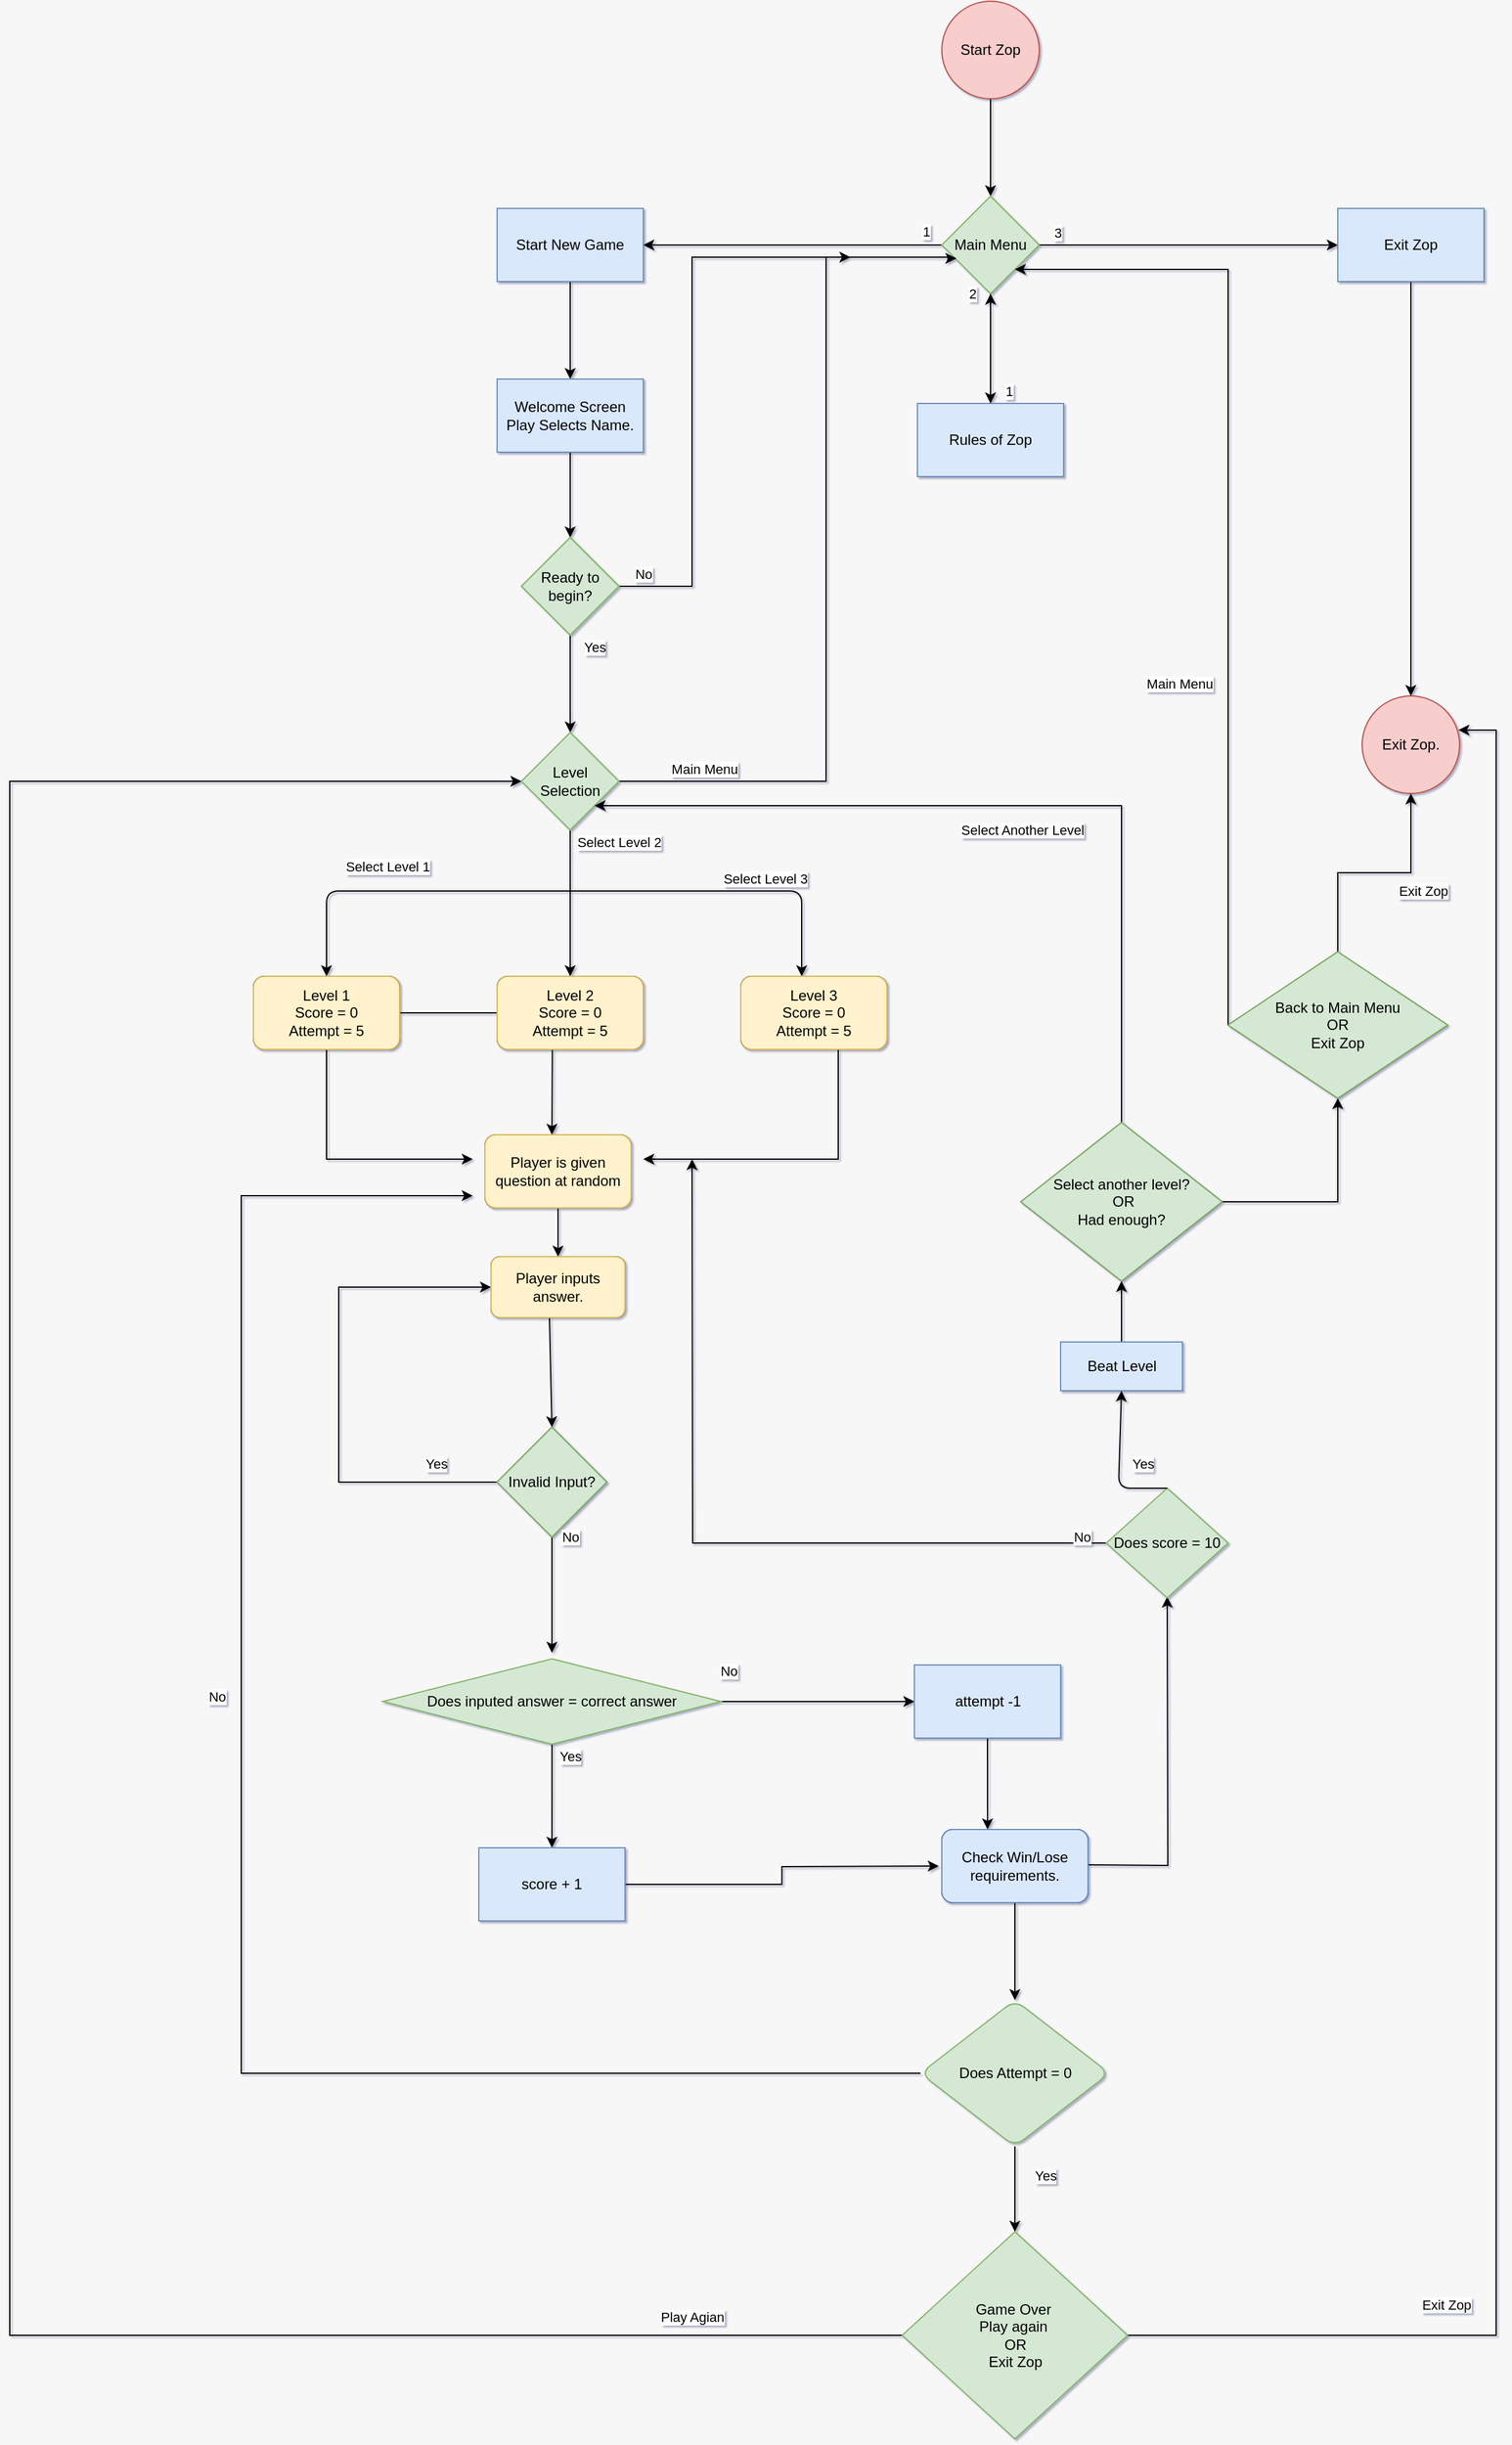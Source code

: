 <mxfile version="13.9.5" type="device"><diagram id="5cixuXnibc9ZA4c3CrVs" name="Page-1"><mxGraphModel dx="2272" dy="846" grid="0" gridSize="10" guides="1" tooltips="1" connect="1" arrows="1" fold="1" page="1" pageScale="1" pageWidth="850" pageHeight="1100" background="#F7F7F7" math="0" shadow="1"><root><mxCell id="0"/><mxCell id="1" parent="0"/><mxCell id="LS1hPmwzk293G1CbhLZp-14" value="" style="edgeStyle=orthogonalEdgeStyle;rounded=0;orthogonalLoop=1;jettySize=auto;html=1;" parent="1" source="LS1hPmwzk293G1CbhLZp-1" target="LS1hPmwzk293G1CbhLZp-13" edge="1"><mxGeometry relative="1" as="geometry"/></mxCell><mxCell id="LS1hPmwzk293G1CbhLZp-1" value="Start Zop" style="ellipse;whiteSpace=wrap;html=1;aspect=fixed;fillColor=#f8cecc;strokeColor=#b85450;" parent="1" vertex="1"><mxGeometry x="385" y="40" width="80" height="80" as="geometry"/></mxCell><mxCell id="LS1hPmwzk293G1CbhLZp-16" value="3" style="edgeStyle=orthogonalEdgeStyle;rounded=0;orthogonalLoop=1;jettySize=auto;html=1;" parent="1" source="LS1hPmwzk293G1CbhLZp-13" target="LS1hPmwzk293G1CbhLZp-15" edge="1"><mxGeometry x="-0.878" y="10" relative="1" as="geometry"><mxPoint as="offset"/></mxGeometry></mxCell><mxCell id="LS1hPmwzk293G1CbhLZp-18" value="1" style="edgeStyle=orthogonalEdgeStyle;rounded=0;orthogonalLoop=1;jettySize=auto;html=1;" parent="1" source="LS1hPmwzk293G1CbhLZp-13" target="LS1hPmwzk293G1CbhLZp-17" edge="1"><mxGeometry x="-0.894" y="-11" relative="1" as="geometry"><mxPoint as="offset"/></mxGeometry></mxCell><mxCell id="LS1hPmwzk293G1CbhLZp-20" value="2" style="edgeStyle=orthogonalEdgeStyle;rounded=0;orthogonalLoop=1;jettySize=auto;html=1;" parent="1" source="LS1hPmwzk293G1CbhLZp-13" target="LS1hPmwzk293G1CbhLZp-19" edge="1"><mxGeometry x="-1" y="-15" relative="1" as="geometry"><mxPoint as="offset"/></mxGeometry></mxCell><mxCell id="LS1hPmwzk293G1CbhLZp-13" value="Main Menu" style="rhombus;whiteSpace=wrap;html=1;fillColor=#d5e8d4;strokeColor=#82b366;" parent="1" vertex="1"><mxGeometry x="385" y="200" width="80" height="80" as="geometry"/></mxCell><mxCell id="LS1hPmwzk293G1CbhLZp-15" value="Exit Zop" style="whiteSpace=wrap;html=1;" parent="1" vertex="1"><mxGeometry x="710" y="210" width="120" height="60" as="geometry"/></mxCell><mxCell id="LS1hPmwzk293G1CbhLZp-27" value="" style="edgeStyle=orthogonalEdgeStyle;rounded=0;orthogonalLoop=1;jettySize=auto;html=1;" parent="1" source="LS1hPmwzk293G1CbhLZp-17" target="LS1hPmwzk293G1CbhLZp-26" edge="1"><mxGeometry relative="1" as="geometry"/></mxCell><mxCell id="LS1hPmwzk293G1CbhLZp-17" value="Start New Game" style="whiteSpace=wrap;html=1;" parent="1" vertex="1"><mxGeometry x="20" y="210" width="120" height="60" as="geometry"/></mxCell><mxCell id="LS1hPmwzk293G1CbhLZp-25" value="1" style="edgeStyle=orthogonalEdgeStyle;rounded=0;orthogonalLoop=1;jettySize=auto;html=1;entryX=0.5;entryY=1;entryDx=0;entryDy=0;" parent="1" source="LS1hPmwzk293G1CbhLZp-19" target="LS1hPmwzk293G1CbhLZp-13" edge="1"><mxGeometry x="-0.778" y="-15" relative="1" as="geometry"><mxPoint as="offset"/></mxGeometry></mxCell><mxCell id="LS1hPmwzk293G1CbhLZp-19" value="Rules of Zop" style="whiteSpace=wrap;html=1;" parent="1" vertex="1"><mxGeometry x="365" y="370" width="120" height="60" as="geometry"/></mxCell><mxCell id="LS1hPmwzk293G1CbhLZp-23" value="Exit Zop." style="ellipse;whiteSpace=wrap;html=1;aspect=fixed;fillColor=#f8cecc;strokeColor=#b85450;" parent="1" vertex="1"><mxGeometry x="730" y="610" width="80" height="80" as="geometry"/></mxCell><mxCell id="LS1hPmwzk293G1CbhLZp-24" value="" style="endArrow=classic;html=1;exitX=0.5;exitY=1;exitDx=0;exitDy=0;entryX=0.5;entryY=0;entryDx=0;entryDy=0;" parent="1" source="LS1hPmwzk293G1CbhLZp-15" target="LS1hPmwzk293G1CbhLZp-23" edge="1"><mxGeometry width="50" height="50" relative="1" as="geometry"><mxPoint x="490" y="540" as="sourcePoint"/><mxPoint x="774" y="980" as="targetPoint"/></mxGeometry></mxCell><mxCell id="LS1hPmwzk293G1CbhLZp-29" value="" style="edgeStyle=orthogonalEdgeStyle;rounded=0;orthogonalLoop=1;jettySize=auto;html=1;" parent="1" source="LS1hPmwzk293G1CbhLZp-26" target="LS1hPmwzk293G1CbhLZp-28" edge="1"><mxGeometry relative="1" as="geometry"/></mxCell><mxCell id="LS1hPmwzk293G1CbhLZp-26" value="Welcome Screen&lt;br&gt;Play Selects Name." style="whiteSpace=wrap;html=1;fillColor=#dae8fc;strokeColor=#6c8ebf;" parent="1" vertex="1"><mxGeometry x="20" y="350" width="120" height="60" as="geometry"/></mxCell><mxCell id="LS1hPmwzk293G1CbhLZp-30" style="edgeStyle=orthogonalEdgeStyle;rounded=0;orthogonalLoop=1;jettySize=auto;html=1;entryX=0.15;entryY=0.638;entryDx=0;entryDy=0;entryPerimeter=0;" parent="1" source="LS1hPmwzk293G1CbhLZp-28" target="LS1hPmwzk293G1CbhLZp-13" edge="1"><mxGeometry relative="1" as="geometry"><mxPoint x="390" y="250" as="targetPoint"/><Array as="points"><mxPoint x="180" y="520"/><mxPoint x="180" y="250"/><mxPoint x="390" y="250"/><mxPoint x="390" y="251"/></Array></mxGeometry></mxCell><mxCell id="LS1hPmwzk293G1CbhLZp-31" value="No" style="edgeLabel;html=1;align=center;verticalAlign=middle;resizable=0;points=[];" parent="LS1hPmwzk293G1CbhLZp-30" vertex="1" connectable="0"><mxGeometry x="-0.523" y="-1" relative="1" as="geometry"><mxPoint x="-41" y="60" as="offset"/></mxGeometry></mxCell><mxCell id="LS1hPmwzk293G1CbhLZp-33" value="Yes" style="edgeStyle=orthogonalEdgeStyle;rounded=0;orthogonalLoop=1;jettySize=auto;html=1;" parent="1" source="LS1hPmwzk293G1CbhLZp-28" target="LS1hPmwzk293G1CbhLZp-32" edge="1"><mxGeometry x="-0.75" y="20" relative="1" as="geometry"><mxPoint as="offset"/></mxGeometry></mxCell><mxCell id="LS1hPmwzk293G1CbhLZp-28" value="Ready to begin?" style="rhombus;whiteSpace=wrap;html=1;fillColor=#d5e8d4;strokeColor=#82b366;" parent="1" vertex="1"><mxGeometry x="40" y="480" width="80" height="80" as="geometry"/></mxCell><mxCell id="LS1hPmwzk293G1CbhLZp-34" value="Main Menu" style="edgeStyle=orthogonalEdgeStyle;rounded=0;orthogonalLoop=1;jettySize=auto;html=1;" parent="1" source="LS1hPmwzk293G1CbhLZp-32" edge="1"><mxGeometry x="-0.774" y="10" relative="1" as="geometry"><mxPoint x="310" y="250" as="targetPoint"/><Array as="points"><mxPoint x="290" y="680"/></Array><mxPoint as="offset"/></mxGeometry></mxCell><mxCell id="LS1hPmwzk293G1CbhLZp-40" value="Select Level 2" style="edgeStyle=orthogonalEdgeStyle;rounded=0;orthogonalLoop=1;jettySize=auto;html=1;entryX=0.5;entryY=0;entryDx=0;entryDy=0;" parent="1" source="LS1hPmwzk293G1CbhLZp-32" edge="1"><mxGeometry x="-0.833" y="40" relative="1" as="geometry"><mxPoint x="80" y="840" as="targetPoint"/><mxPoint as="offset"/></mxGeometry></mxCell><mxCell id="LS1hPmwzk293G1CbhLZp-32" value="Level Selection" style="rhombus;whiteSpace=wrap;html=1;fillColor=#d5e8d4;strokeColor=#82b366;" parent="1" vertex="1"><mxGeometry x="40" y="640" width="80" height="80" as="geometry"/></mxCell><mxCell id="LS1hPmwzk293G1CbhLZp-41" value="Select Level 1" style="endArrow=classic;html=1;entryX=0.5;entryY=0;entryDx=0;entryDy=0;" parent="1" target="LS1hPmwzk293G1CbhLZp-43" edge="1"><mxGeometry x="0.143" y="-20" width="50" height="50" relative="1" as="geometry"><mxPoint x="90" y="770" as="sourcePoint"/><mxPoint x="-110" y="820" as="targetPoint"/><Array as="points"><mxPoint x="-120" y="770"/></Array><mxPoint as="offset"/></mxGeometry></mxCell><mxCell id="LS1hPmwzk293G1CbhLZp-42" value="Select Level 3" style="endArrow=classic;html=1;entryX=0.5;entryY=0;entryDx=0;entryDy=0;" parent="1" edge="1"><mxGeometry x="0.231" y="10" width="50" height="50" relative="1" as="geometry"><mxPoint x="80" y="770" as="sourcePoint"/><mxPoint x="270" y="840" as="targetPoint"/><Array as="points"><mxPoint x="270" y="770"/></Array><mxPoint as="offset"/></mxGeometry></mxCell><mxCell id="LS1hPmwzk293G1CbhLZp-47" value="" style="edgeStyle=orthogonalEdgeStyle;rounded=0;orthogonalLoop=1;jettySize=auto;html=1;" parent="1" source="LS1hPmwzk293G1CbhLZp-43" edge="1"><mxGeometry relative="1" as="geometry"><mxPoint x="65" y="970" as="targetPoint"/></mxGeometry></mxCell><mxCell id="LS1hPmwzk293G1CbhLZp-56" style="edgeStyle=orthogonalEdgeStyle;rounded=0;orthogonalLoop=1;jettySize=auto;html=1;" parent="1" source="LS1hPmwzk293G1CbhLZp-43" edge="1"><mxGeometry relative="1" as="geometry"><mxPoint y="990" as="targetPoint"/><Array as="points"><mxPoint x="-120" y="990"/></Array></mxGeometry></mxCell><mxCell id="LS1hPmwzk293G1CbhLZp-43" value="Level 1&lt;br&gt;Score = 0&lt;br&gt;Attempt = 5" style="rounded=1;whiteSpace=wrap;html=1;" parent="1" vertex="1"><mxGeometry x="-180" y="840" width="120" height="60" as="geometry"/></mxCell><mxCell id="LS1hPmwzk293G1CbhLZp-54" value="Level 2&lt;br&gt;Score = 0&lt;br&gt;Attempt = 5" style="rounded=1;whiteSpace=wrap;html=1;" parent="1" vertex="1"><mxGeometry x="20" y="840" width="120" height="60" as="geometry"/></mxCell><mxCell id="LS1hPmwzk293G1CbhLZp-57" style="edgeStyle=orthogonalEdgeStyle;rounded=0;orthogonalLoop=1;jettySize=auto;html=1;" parent="1" source="LS1hPmwzk293G1CbhLZp-55" edge="1"><mxGeometry relative="1" as="geometry"><mxPoint x="140" y="990" as="targetPoint"/><Array as="points"><mxPoint x="300" y="990"/></Array></mxGeometry></mxCell><mxCell id="LS1hPmwzk293G1CbhLZp-55" value="Level 3&lt;br&gt;Score = 0&lt;br&gt;Attempt = 5" style="rounded=1;whiteSpace=wrap;html=1;" parent="1" vertex="1"><mxGeometry x="220" y="840" width="120" height="60" as="geometry"/></mxCell><mxCell id="LS1hPmwzk293G1CbhLZp-63" value="Yes" style="edgeStyle=orthogonalEdgeStyle;rounded=0;orthogonalLoop=1;jettySize=auto;html=1;entryX=0;entryY=0.5;entryDx=0;entryDy=0;" parent="1" source="LS1hPmwzk293G1CbhLZp-62" target="LS1hPmwzk293G1CbhLZp-67" edge="1"><mxGeometry x="-0.759" y="-15" relative="1" as="geometry"><mxPoint y="1120" as="targetPoint"/><Array as="points"><mxPoint x="-110" y="1255"/><mxPoint x="-110" y="1095"/></Array><mxPoint as="offset"/></mxGeometry></mxCell><mxCell id="LS1hPmwzk293G1CbhLZp-70" value="No" style="edgeStyle=orthogonalEdgeStyle;rounded=0;orthogonalLoop=1;jettySize=auto;html=1;" parent="1" source="LS1hPmwzk293G1CbhLZp-62" edge="1"><mxGeometry x="-1" y="15" relative="1" as="geometry"><mxPoint x="65" y="1395" as="targetPoint"/><mxPoint as="offset"/></mxGeometry></mxCell><mxCell id="LS1hPmwzk293G1CbhLZp-62" value="Invalid Input?" style="rhombus;whiteSpace=wrap;html=1;" parent="1" vertex="1"><mxGeometry x="20" y="1210" width="90" height="90" as="geometry"/></mxCell><mxCell id="LS1hPmwzk293G1CbhLZp-66" style="edgeStyle=orthogonalEdgeStyle;rounded=0;orthogonalLoop=1;jettySize=auto;html=1;" parent="1" source="LS1hPmwzk293G1CbhLZp-64" edge="1"><mxGeometry relative="1" as="geometry"><mxPoint x="70" y="1070" as="targetPoint"/></mxGeometry></mxCell><mxCell id="LS1hPmwzk293G1CbhLZp-64" value="Player is given question at random" style="rounded=1;whiteSpace=wrap;html=1;" parent="1" vertex="1"><mxGeometry x="10" y="970" width="120" height="60" as="geometry"/></mxCell><mxCell id="LS1hPmwzk293G1CbhLZp-67" value="Player inputs answer." style="rounded=1;whiteSpace=wrap;html=1;" parent="1" vertex="1"><mxGeometry x="15" y="1070" width="110" height="50" as="geometry"/></mxCell><mxCell id="LS1hPmwzk293G1CbhLZp-68" value="" style="endArrow=classic;html=1;exitX=0.436;exitY=1;exitDx=0;exitDy=0;exitPerimeter=0;entryX=0.5;entryY=0;entryDx=0;entryDy=0;" parent="1" source="LS1hPmwzk293G1CbhLZp-67" target="LS1hPmwzk293G1CbhLZp-62" edge="1"><mxGeometry width="50" height="50" relative="1" as="geometry"><mxPoint x="490" y="1270" as="sourcePoint"/><mxPoint x="540" y="1220" as="targetPoint"/></mxGeometry></mxCell><mxCell id="LS1hPmwzk293G1CbhLZp-73" value="Yes" style="edgeStyle=orthogonalEdgeStyle;rounded=0;orthogonalLoop=1;jettySize=auto;html=1;" parent="1" source="LS1hPmwzk293G1CbhLZp-71" target="LS1hPmwzk293G1CbhLZp-72" edge="1"><mxGeometry x="-0.764" y="15" relative="1" as="geometry"><mxPoint as="offset"/></mxGeometry></mxCell><mxCell id="LS1hPmwzk293G1CbhLZp-75" value="No" style="edgeStyle=orthogonalEdgeStyle;rounded=0;orthogonalLoop=1;jettySize=auto;html=1;" parent="1" source="LS1hPmwzk293G1CbhLZp-71" target="LS1hPmwzk293G1CbhLZp-74" edge="1"><mxGeometry x="-0.921" y="25" relative="1" as="geometry"><mxPoint as="offset"/></mxGeometry></mxCell><mxCell id="LS1hPmwzk293G1CbhLZp-71" value="Does inputed answer = correct answer" style="rhombus;whiteSpace=wrap;html=1;fillColor=#d5e8d4;strokeColor=#82b366;" parent="1" vertex="1"><mxGeometry x="-73.75" y="1400" width="277.5" height="70" as="geometry"/></mxCell><mxCell id="LS1hPmwzk293G1CbhLZp-78" style="edgeStyle=orthogonalEdgeStyle;rounded=0;orthogonalLoop=1;jettySize=auto;html=1;entryX=0;entryY=0.5;entryDx=0;entryDy=0;" parent="1" source="LS1hPmwzk293G1CbhLZp-72" edge="1"><mxGeometry relative="1" as="geometry"><mxPoint x="382.5" y="1570" as="targetPoint"/></mxGeometry></mxCell><mxCell id="LS1hPmwzk293G1CbhLZp-72" value="score + 1" style="whiteSpace=wrap;html=1;fillColor=#dae8fc;strokeColor=#6c8ebf;" parent="1" vertex="1"><mxGeometry x="5" y="1555" width="120" height="60" as="geometry"/></mxCell><mxCell id="LS1hPmwzk293G1CbhLZp-74" value="attempt -1" style="whiteSpace=wrap;html=1;" parent="1" vertex="1"><mxGeometry x="362.5" y="1405" width="120" height="60" as="geometry"/></mxCell><mxCell id="LS1hPmwzk293G1CbhLZp-80" style="edgeStyle=orthogonalEdgeStyle;rounded=0;orthogonalLoop=1;jettySize=auto;html=1;" parent="1" edge="1"><mxGeometry relative="1" as="geometry"><mxPoint x="570" y="1349" as="targetPoint"/><mxPoint x="505" y="1569" as="sourcePoint"/></mxGeometry></mxCell><mxCell id="LS1hPmwzk293G1CbhLZp-95" value="" style="edgeStyle=orthogonalEdgeStyle;rounded=0;orthogonalLoop=1;jettySize=auto;html=1;" parent="1" source="LS1hPmwzk293G1CbhLZp-79" target="LS1hPmwzk293G1CbhLZp-94" edge="1"><mxGeometry relative="1" as="geometry"/></mxCell><mxCell id="LS1hPmwzk293G1CbhLZp-79" value="Check Win/Lose requirements." style="rounded=1;whiteSpace=wrap;html=1;" parent="1" vertex="1"><mxGeometry x="385" y="1540" width="120" height="60" as="geometry"/></mxCell><mxCell id="LS1hPmwzk293G1CbhLZp-82" value="No" style="edgeStyle=orthogonalEdgeStyle;rounded=0;orthogonalLoop=1;jettySize=auto;html=1;" parent="1" source="LS1hPmwzk293G1CbhLZp-81" edge="1"><mxGeometry x="-0.939" y="-5" relative="1" as="geometry"><mxPoint x="180" y="990" as="targetPoint"/><mxPoint as="offset"/></mxGeometry></mxCell><mxCell id="LS1hPmwzk293G1CbhLZp-81" value="Does score = 10" style="rhombus;whiteSpace=wrap;html=1;fillColor=#d5e8d4;strokeColor=#82b366;" parent="1" vertex="1"><mxGeometry x="520" y="1260" width="100" height="90" as="geometry"/></mxCell><mxCell id="LS1hPmwzk293G1CbhLZp-85" style="edgeStyle=orthogonalEdgeStyle;rounded=0;orthogonalLoop=1;jettySize=auto;html=1;" parent="1" source="LS1hPmwzk293G1CbhLZp-84" edge="1"><mxGeometry relative="1" as="geometry"><mxPoint x="532.5" y="1090" as="targetPoint"/></mxGeometry></mxCell><mxCell id="LS1hPmwzk293G1CbhLZp-84" value="Beat Level" style="rounded=0;whiteSpace=wrap;html=1;" parent="1" vertex="1"><mxGeometry x="482.5" y="1140" width="100" height="40" as="geometry"/></mxCell><mxCell id="LS1hPmwzk293G1CbhLZp-86" value="Yes" style="endArrow=classic;html=1;exitX=0.5;exitY=0;exitDx=0;exitDy=0;entryX=0.5;entryY=1;entryDx=0;entryDy=0;" parent="1" source="LS1hPmwzk293G1CbhLZp-81" target="LS1hPmwzk293G1CbhLZp-84" edge="1"><mxGeometry x="0.01" y="-19" width="50" height="50" relative="1" as="geometry"><mxPoint x="490" y="930" as="sourcePoint"/><mxPoint x="540" y="880" as="targetPoint"/><Array as="points"><mxPoint x="530" y="1260"/></Array><mxPoint as="offset"/></mxGeometry></mxCell><mxCell id="LS1hPmwzk293G1CbhLZp-89" value="Select Another Level" style="edgeStyle=orthogonalEdgeStyle;rounded=0;orthogonalLoop=1;jettySize=auto;html=1;entryX=1;entryY=1;entryDx=0;entryDy=0;" parent="1" source="LS1hPmwzk293G1CbhLZp-88" target="LS1hPmwzk293G1CbhLZp-32" edge="1"><mxGeometry x="-0.011" y="20" relative="1" as="geometry"><mxPoint x="260" y="690" as="targetPoint"/><Array as="points"><mxPoint x="533" y="700"/></Array><mxPoint x="1" as="offset"/></mxGeometry></mxCell><mxCell id="LS1hPmwzk293G1CbhLZp-90" style="edgeStyle=orthogonalEdgeStyle;rounded=0;orthogonalLoop=1;jettySize=auto;html=1;" parent="1" source="LS1hPmwzk293G1CbhLZp-88" target="LS1hPmwzk293G1CbhLZp-91" edge="1"><mxGeometry relative="1" as="geometry"><mxPoint x="640" y="870" as="targetPoint"/></mxGeometry></mxCell><mxCell id="LS1hPmwzk293G1CbhLZp-88" value="Select another level?&lt;br&gt;&amp;nbsp;OR&lt;br&gt;Had enough?" style="rhombus;whiteSpace=wrap;html=1;" parent="1" vertex="1"><mxGeometry x="450" y="960" width="165" height="130" as="geometry"/></mxCell><mxCell id="LS1hPmwzk293G1CbhLZp-92" value="Exit Zop" style="edgeStyle=orthogonalEdgeStyle;rounded=0;orthogonalLoop=1;jettySize=auto;html=1;entryX=0.5;entryY=1;entryDx=0;entryDy=0;" parent="1" source="LS1hPmwzk293G1CbhLZp-91" target="LS1hPmwzk293G1CbhLZp-23" edge="1"><mxGeometry x="0.316" y="-18" relative="1" as="geometry"><mxPoint x="-8" y="15" as="offset"/></mxGeometry></mxCell><mxCell id="LS1hPmwzk293G1CbhLZp-93" value="Main Menu" style="edgeStyle=orthogonalEdgeStyle;rounded=0;orthogonalLoop=1;jettySize=auto;html=1;" parent="1" source="LS1hPmwzk293G1CbhLZp-91" target="LS1hPmwzk293G1CbhLZp-13" edge="1"><mxGeometry x="-0.296" y="40" relative="1" as="geometry"><mxPoint x="560" y="260" as="targetPoint"/><Array as="points"><mxPoint x="620" y="260"/></Array><mxPoint as="offset"/></mxGeometry></mxCell><mxCell id="LS1hPmwzk293G1CbhLZp-91" value="Back to Main Menu&lt;br&gt;OR&lt;br&gt;Exit Zop" style="rhombus;whiteSpace=wrap;html=1;" parent="1" vertex="1"><mxGeometry x="620" y="820" width="180" height="120" as="geometry"/></mxCell><mxCell id="LS1hPmwzk293G1CbhLZp-99" value="No" style="edgeStyle=orthogonalEdgeStyle;rounded=0;orthogonalLoop=1;jettySize=auto;html=1;" parent="1" source="LS1hPmwzk293G1CbhLZp-94" edge="1"><mxGeometry x="0.182" y="20" relative="1" as="geometry"><mxPoint y="1020" as="targetPoint"/><Array as="points"><mxPoint x="-190" y="1740"/><mxPoint x="-190" y="1020"/></Array><mxPoint y="1" as="offset"/></mxGeometry></mxCell><mxCell id="LS1hPmwzk293G1CbhLZp-94" value="Does Attempt = 0" style="rhombus;whiteSpace=wrap;html=1;rounded=1;fillColor=#d5e8d4;strokeColor=#82b366;" parent="1" vertex="1"><mxGeometry x="367.5" y="1680" width="155" height="120" as="geometry"/></mxCell><mxCell id="LS1hPmwzk293G1CbhLZp-104" value="Exit Zop" style="edgeStyle=orthogonalEdgeStyle;rounded=0;orthogonalLoop=1;jettySize=auto;html=1;entryX=0.988;entryY=0.35;entryDx=0;entryDy=0;entryPerimeter=0;" parent="1" source="LS1hPmwzk293G1CbhLZp-98" target="LS1hPmwzk293G1CbhLZp-23" edge="1"><mxGeometry x="-0.682" y="25" relative="1" as="geometry"><mxPoint x="830" y="638" as="targetPoint"/><Array as="points"><mxPoint x="840" y="1955"/><mxPoint x="840" y="638"/></Array><mxPoint x="-1" as="offset"/></mxGeometry></mxCell><mxCell id="LS1hPmwzk293G1CbhLZp-105" value="Play Agian" style="edgeStyle=orthogonalEdgeStyle;rounded=0;orthogonalLoop=1;jettySize=auto;html=1;" parent="1" source="LS1hPmwzk293G1CbhLZp-98" target="LS1hPmwzk293G1CbhLZp-32" edge="1"><mxGeometry x="-0.858" y="-15" relative="1" as="geometry"><mxPoint x="-300" y="670" as="targetPoint"/><Array as="points"><mxPoint x="-380" y="1955"/><mxPoint x="-380" y="680"/></Array><mxPoint as="offset"/></mxGeometry></mxCell><mxCell id="LS1hPmwzk293G1CbhLZp-98" value="Game Over&amp;nbsp;&lt;br&gt;Play again&amp;nbsp;&lt;br&gt;OR&lt;br&gt;Exit Zop" style="rhombus;whiteSpace=wrap;html=1;fillColor=#d5e8d4;strokeColor=#82b366;" parent="1" vertex="1"><mxGeometry x="352.5" y="1870" width="185" height="170" as="geometry"/></mxCell><mxCell id="LS1hPmwzk293G1CbhLZp-101" value="" style="endArrow=classic;html=1;exitX=0.5;exitY=1;exitDx=0;exitDy=0;entryX=0.313;entryY=0;entryDx=0;entryDy=0;entryPerimeter=0;" parent="1" source="LS1hPmwzk293G1CbhLZp-74" target="LS1hPmwzk293G1CbhLZp-79" edge="1"><mxGeometry width="50" height="50" relative="1" as="geometry"><mxPoint x="490" y="1430" as="sourcePoint"/><mxPoint x="540" y="1380" as="targetPoint"/></mxGeometry></mxCell><mxCell id="LS1hPmwzk293G1CbhLZp-102" value="Yes" style="endArrow=classic;html=1;exitX=0.5;exitY=1;exitDx=0;exitDy=0;" parent="1" source="LS1hPmwzk293G1CbhLZp-94" target="LS1hPmwzk293G1CbhLZp-98" edge="1"><mxGeometry x="-0.325" y="25" width="50" height="50" relative="1" as="geometry"><mxPoint x="490" y="1530" as="sourcePoint"/><mxPoint x="540" y="1480" as="targetPoint"/><mxPoint as="offset"/></mxGeometry></mxCell><mxCell id="y49oW9dj4Der0Kgwv5vH-1" value="Ready to begin?" style="rhombus;whiteSpace=wrap;html=1;fillColor=#d5e8d4;strokeColor=#82b366;" parent="1" vertex="1"><mxGeometry x="40" y="480" width="80" height="80" as="geometry"/></mxCell><mxCell id="y49oW9dj4Der0Kgwv5vH-2" value="Back to Main Menu&lt;br&gt;OR&lt;br&gt;Exit Zop" style="rhombus;whiteSpace=wrap;html=1;fillColor=#d5e8d4;strokeColor=#82b366;" parent="1" vertex="1"><mxGeometry x="620" y="820" width="180" height="120" as="geometry"/></mxCell><mxCell id="y49oW9dj4Der0Kgwv5vH-3" value="Select another level?&lt;br&gt;&amp;nbsp;OR&lt;br&gt;Had enough?" style="rhombus;whiteSpace=wrap;html=1;fillColor=#d5e8d4;strokeColor=#82b366;" parent="1" vertex="1"><mxGeometry x="450" y="960" width="165" height="130" as="geometry"/></mxCell><mxCell id="y49oW9dj4Der0Kgwv5vH-4" value="Invalid Input?" style="rhombus;whiteSpace=wrap;html=1;fillColor=#d5e8d4;strokeColor=#82b366;" parent="1" vertex="1"><mxGeometry x="20" y="1210" width="90" height="90" as="geometry"/></mxCell><mxCell id="y49oW9dj4Der0Kgwv5vH-5" value="Exit Zop" style="whiteSpace=wrap;html=1;" parent="1" vertex="1"><mxGeometry x="710" y="210" width="120" height="60" as="geometry"/></mxCell><mxCell id="y49oW9dj4Der0Kgwv5vH-6" value="Start New Game" style="whiteSpace=wrap;html=1;" parent="1" vertex="1"><mxGeometry x="20" y="210" width="120" height="60" as="geometry"/></mxCell><mxCell id="y49oW9dj4Der0Kgwv5vH-7" value="Exit Zop" style="whiteSpace=wrap;html=1;fillColor=#dae8fc;strokeColor=#6c8ebf;" parent="1" vertex="1"><mxGeometry x="710" y="210" width="120" height="60" as="geometry"/></mxCell><mxCell id="y49oW9dj4Der0Kgwv5vH-8" value="Start New Game" style="whiteSpace=wrap;html=1;fillColor=#dae8fc;strokeColor=#6c8ebf;" parent="1" vertex="1"><mxGeometry x="20" y="210" width="120" height="60" as="geometry"/></mxCell><mxCell id="y49oW9dj4Der0Kgwv5vH-9" value="Rules of Zop" style="whiteSpace=wrap;html=1;fillColor=#dae8fc;strokeColor=#6c8ebf;" parent="1" vertex="1"><mxGeometry x="365" y="370" width="120" height="60" as="geometry"/></mxCell><mxCell id="y49oW9dj4Der0Kgwv5vH-10" value="Level 3&lt;br&gt;Score = 0&lt;br&gt;Attempt = 5" style="rounded=1;whiteSpace=wrap;html=1;fillColor=#dae8fc;strokeColor=#6c8ebf;" parent="1" vertex="1"><mxGeometry x="220" y="840" width="120" height="60" as="geometry"/></mxCell><mxCell id="y49oW9dj4Der0Kgwv5vH-11" value="Level 2&lt;br&gt;Score = 0&lt;br&gt;Attempt = 5" style="rounded=1;whiteSpace=wrap;html=1;fillColor=#dae8fc;strokeColor=#6c8ebf;" parent="1" vertex="1"><mxGeometry x="20" y="840" width="120" height="60" as="geometry"/></mxCell><mxCell id="y49oW9dj4Der0Kgwv5vH-12" value="Level 1&lt;br&gt;Score = 0&lt;br&gt;Attempt = 5" style="rounded=1;whiteSpace=wrap;html=1;fillColor=#fff2cc;strokeColor=#d6b656;" parent="1" vertex="1"><mxGeometry x="-180" y="840" width="120" height="60" as="geometry"/></mxCell><mxCell id="y49oW9dj4Der0Kgwv5vH-13" value="Player is given question at random" style="rounded=1;whiteSpace=wrap;html=1;fillColor=#dae8fc;strokeColor=#6c8ebf;" parent="1" vertex="1"><mxGeometry x="10" y="970" width="120" height="60" as="geometry"/></mxCell><mxCell id="y49oW9dj4Der0Kgwv5vH-14" value="Player inputs answer." style="rounded=1;whiteSpace=wrap;html=1;fillColor=#dae8fc;strokeColor=#6c8ebf;" parent="1" vertex="1"><mxGeometry x="15" y="1070" width="110" height="50" as="geometry"/></mxCell><mxCell id="y49oW9dj4Der0Kgwv5vH-15" value="Beat Level" style="rounded=0;whiteSpace=wrap;html=1;fillColor=#dae8fc;strokeColor=#6c8ebf;" parent="1" vertex="1"><mxGeometry x="482.5" y="1140" width="100" height="40" as="geometry"/></mxCell><mxCell id="y49oW9dj4Der0Kgwv5vH-16" value="attempt -1" style="whiteSpace=wrap;html=1;fillColor=#dae8fc;strokeColor=#6c8ebf;" parent="1" vertex="1"><mxGeometry x="362.5" y="1405" width="120" height="60" as="geometry"/></mxCell><mxCell id="y49oW9dj4Der0Kgwv5vH-17" value="Check Win/Lose requirements." style="rounded=1;whiteSpace=wrap;html=1;fillColor=#dae8fc;strokeColor=#6c8ebf;" parent="1" vertex="1"><mxGeometry x="385" y="1540" width="120" height="60" as="geometry"/></mxCell><mxCell id="y49oW9dj4Der0Kgwv5vH-18" value="Level 3&lt;br&gt;Score = 0&lt;br&gt;Attempt = 5" style="rounded=1;whiteSpace=wrap;html=1;fillColor=#dae8fc;strokeColor=#6c8ebf;" parent="1" vertex="1"><mxGeometry x="220" y="840" width="120" height="60" as="geometry"/></mxCell><mxCell id="y49oW9dj4Der0Kgwv5vH-19" value="Level 2&lt;br&gt;Score = 0&lt;br&gt;Attempt = 5" style="rounded=1;whiteSpace=wrap;html=1;fillColor=#dae8fc;strokeColor=#6c8ebf;" parent="1" vertex="1"><mxGeometry x="20" y="840" width="120" height="60" as="geometry"/></mxCell><mxCell id="y49oW9dj4Der0Kgwv5vH-20" value="Level 3&lt;br&gt;Score = 0&lt;br&gt;Attempt = 5" style="rounded=1;whiteSpace=wrap;html=1;fillColor=#fff2cc;strokeColor=#d6b656;" parent="1" vertex="1"><mxGeometry x="220" y="840" width="120" height="60" as="geometry"/></mxCell><mxCell id="y49oW9dj4Der0Kgwv5vH-21" value="Level 2&lt;br&gt;Score = 0&lt;br&gt;Attempt = 5" style="rounded=1;whiteSpace=wrap;html=1;fillColor=#fff2cc;strokeColor=#d6b656;" parent="1" vertex="1"><mxGeometry x="20" y="840" width="120" height="60" as="geometry"/></mxCell><mxCell id="y49oW9dj4Der0Kgwv5vH-22" value="Player is given question at random" style="rounded=1;whiteSpace=wrap;html=1;fillColor=#fff2cc;strokeColor=#d6b656;" parent="1" vertex="1"><mxGeometry x="10" y="970" width="120" height="60" as="geometry"/></mxCell><mxCell id="y49oW9dj4Der0Kgwv5vH-23" value="Player inputs answer." style="rounded=1;whiteSpace=wrap;html=1;fillColor=#fff2cc;strokeColor=#d6b656;" parent="1" vertex="1"><mxGeometry x="15" y="1070" width="110" height="50" as="geometry"/></mxCell></root></mxGraphModel></diagram></mxfile>